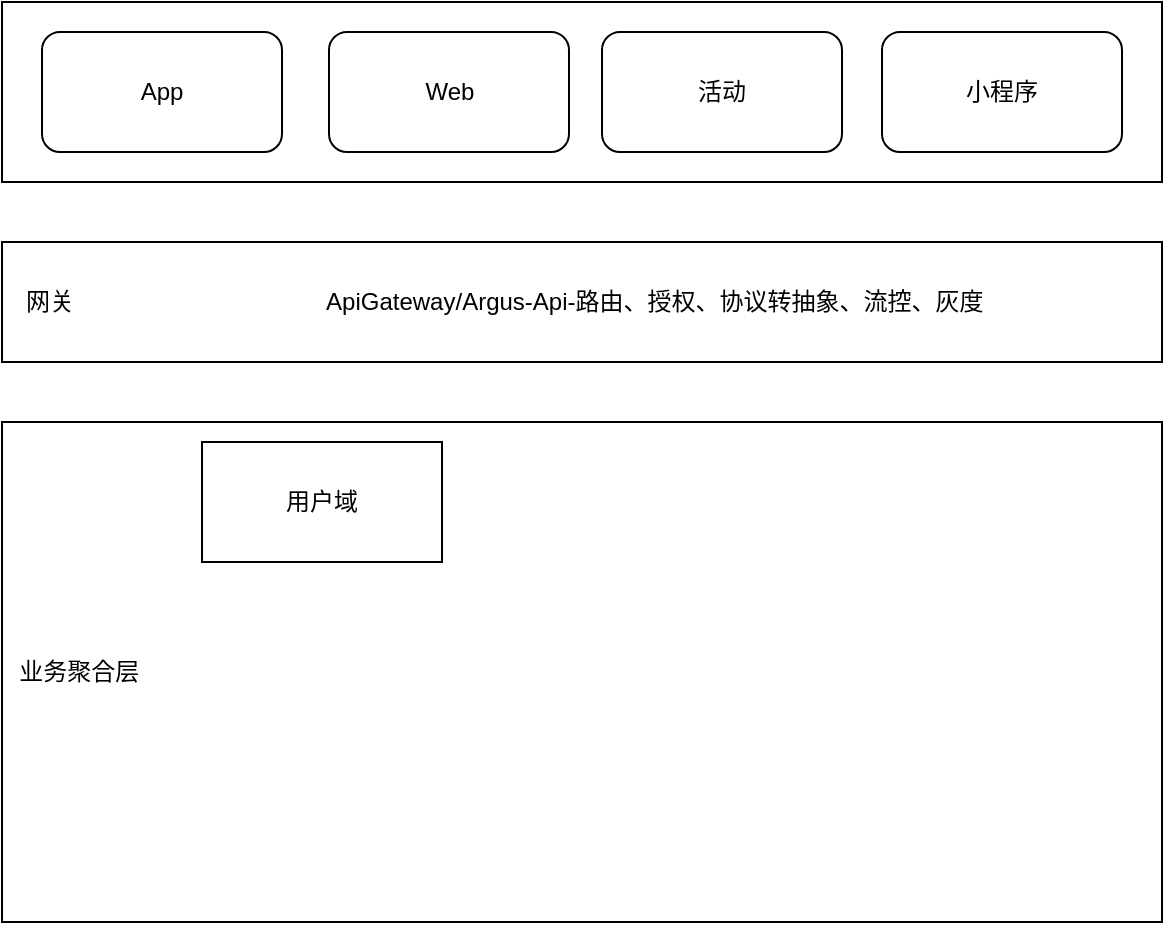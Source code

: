 <mxfile version="24.4.8" type="github">
  <diagram id="RL0fj1btzYMAmtMdYvVy" name="第 1 页">
    <mxGraphModel dx="954" dy="581" grid="1" gridSize="10" guides="1" tooltips="1" connect="1" arrows="1" fold="1" page="1" pageScale="1" pageWidth="827" pageHeight="1169" math="0" shadow="0">
      <root>
        <mxCell id="0" />
        <mxCell id="1" parent="0" />
        <mxCell id="KmfzVUlWvpAAOY38MMVg-2" value="" style="rounded=0;whiteSpace=wrap;html=1;" vertex="1" parent="1">
          <mxGeometry x="130" y="60" width="580" height="90" as="geometry" />
        </mxCell>
        <mxCell id="KmfzVUlWvpAAOY38MMVg-3" value="App" style="rounded=1;whiteSpace=wrap;html=1;" vertex="1" parent="1">
          <mxGeometry x="150" y="75" width="120" height="60" as="geometry" />
        </mxCell>
        <mxCell id="KmfzVUlWvpAAOY38MMVg-4" value="Web" style="rounded=1;whiteSpace=wrap;html=1;" vertex="1" parent="1">
          <mxGeometry x="293.5" y="75" width="120" height="60" as="geometry" />
        </mxCell>
        <mxCell id="KmfzVUlWvpAAOY38MMVg-5" value="活动" style="rounded=1;whiteSpace=wrap;html=1;" vertex="1" parent="1">
          <mxGeometry x="430" y="75" width="120" height="60" as="geometry" />
        </mxCell>
        <mxCell id="KmfzVUlWvpAAOY38MMVg-6" value="小程序" style="rounded=1;whiteSpace=wrap;html=1;" vertex="1" parent="1">
          <mxGeometry x="570" y="75" width="120" height="60" as="geometry" />
        </mxCell>
        <mxCell id="KmfzVUlWvpAAOY38MMVg-7" value="&amp;nbsp; &amp;nbsp;网关&lt;span style=&quot;white-space: pre;&quot;&gt;&#x9;&lt;/span&gt;&lt;span style=&quot;white-space: pre;&quot;&gt;&#x9;&lt;/span&gt;&lt;span style=&quot;white-space: pre;&quot;&gt;&#x9;&lt;/span&gt;&lt;span style=&quot;white-space: pre;&quot;&gt;&#x9;&lt;/span&gt;&lt;span style=&quot;white-space: pre;&quot;&gt;&#x9;&lt;/span&gt;ApiGateway/Argus-Api-路由、授权、协议转抽象、流控、灰度&lt;span style=&quot;white-space: pre;&quot;&gt;&#x9;&lt;/span&gt;" style="rounded=0;whiteSpace=wrap;html=1;align=left;" vertex="1" parent="1">
          <mxGeometry x="130" y="180" width="580" height="60" as="geometry" />
        </mxCell>
        <mxCell id="KmfzVUlWvpAAOY38MMVg-8" value="&amp;nbsp; 业务聚合层" style="rounded=0;whiteSpace=wrap;html=1;align=left;" vertex="1" parent="1">
          <mxGeometry x="130" y="270" width="580" height="250" as="geometry" />
        </mxCell>
        <mxCell id="KmfzVUlWvpAAOY38MMVg-10" value="用户域" style="rounded=0;whiteSpace=wrap;html=1;align=center;" vertex="1" parent="1">
          <mxGeometry x="230" y="280" width="120" height="60" as="geometry" />
        </mxCell>
      </root>
    </mxGraphModel>
  </diagram>
</mxfile>
